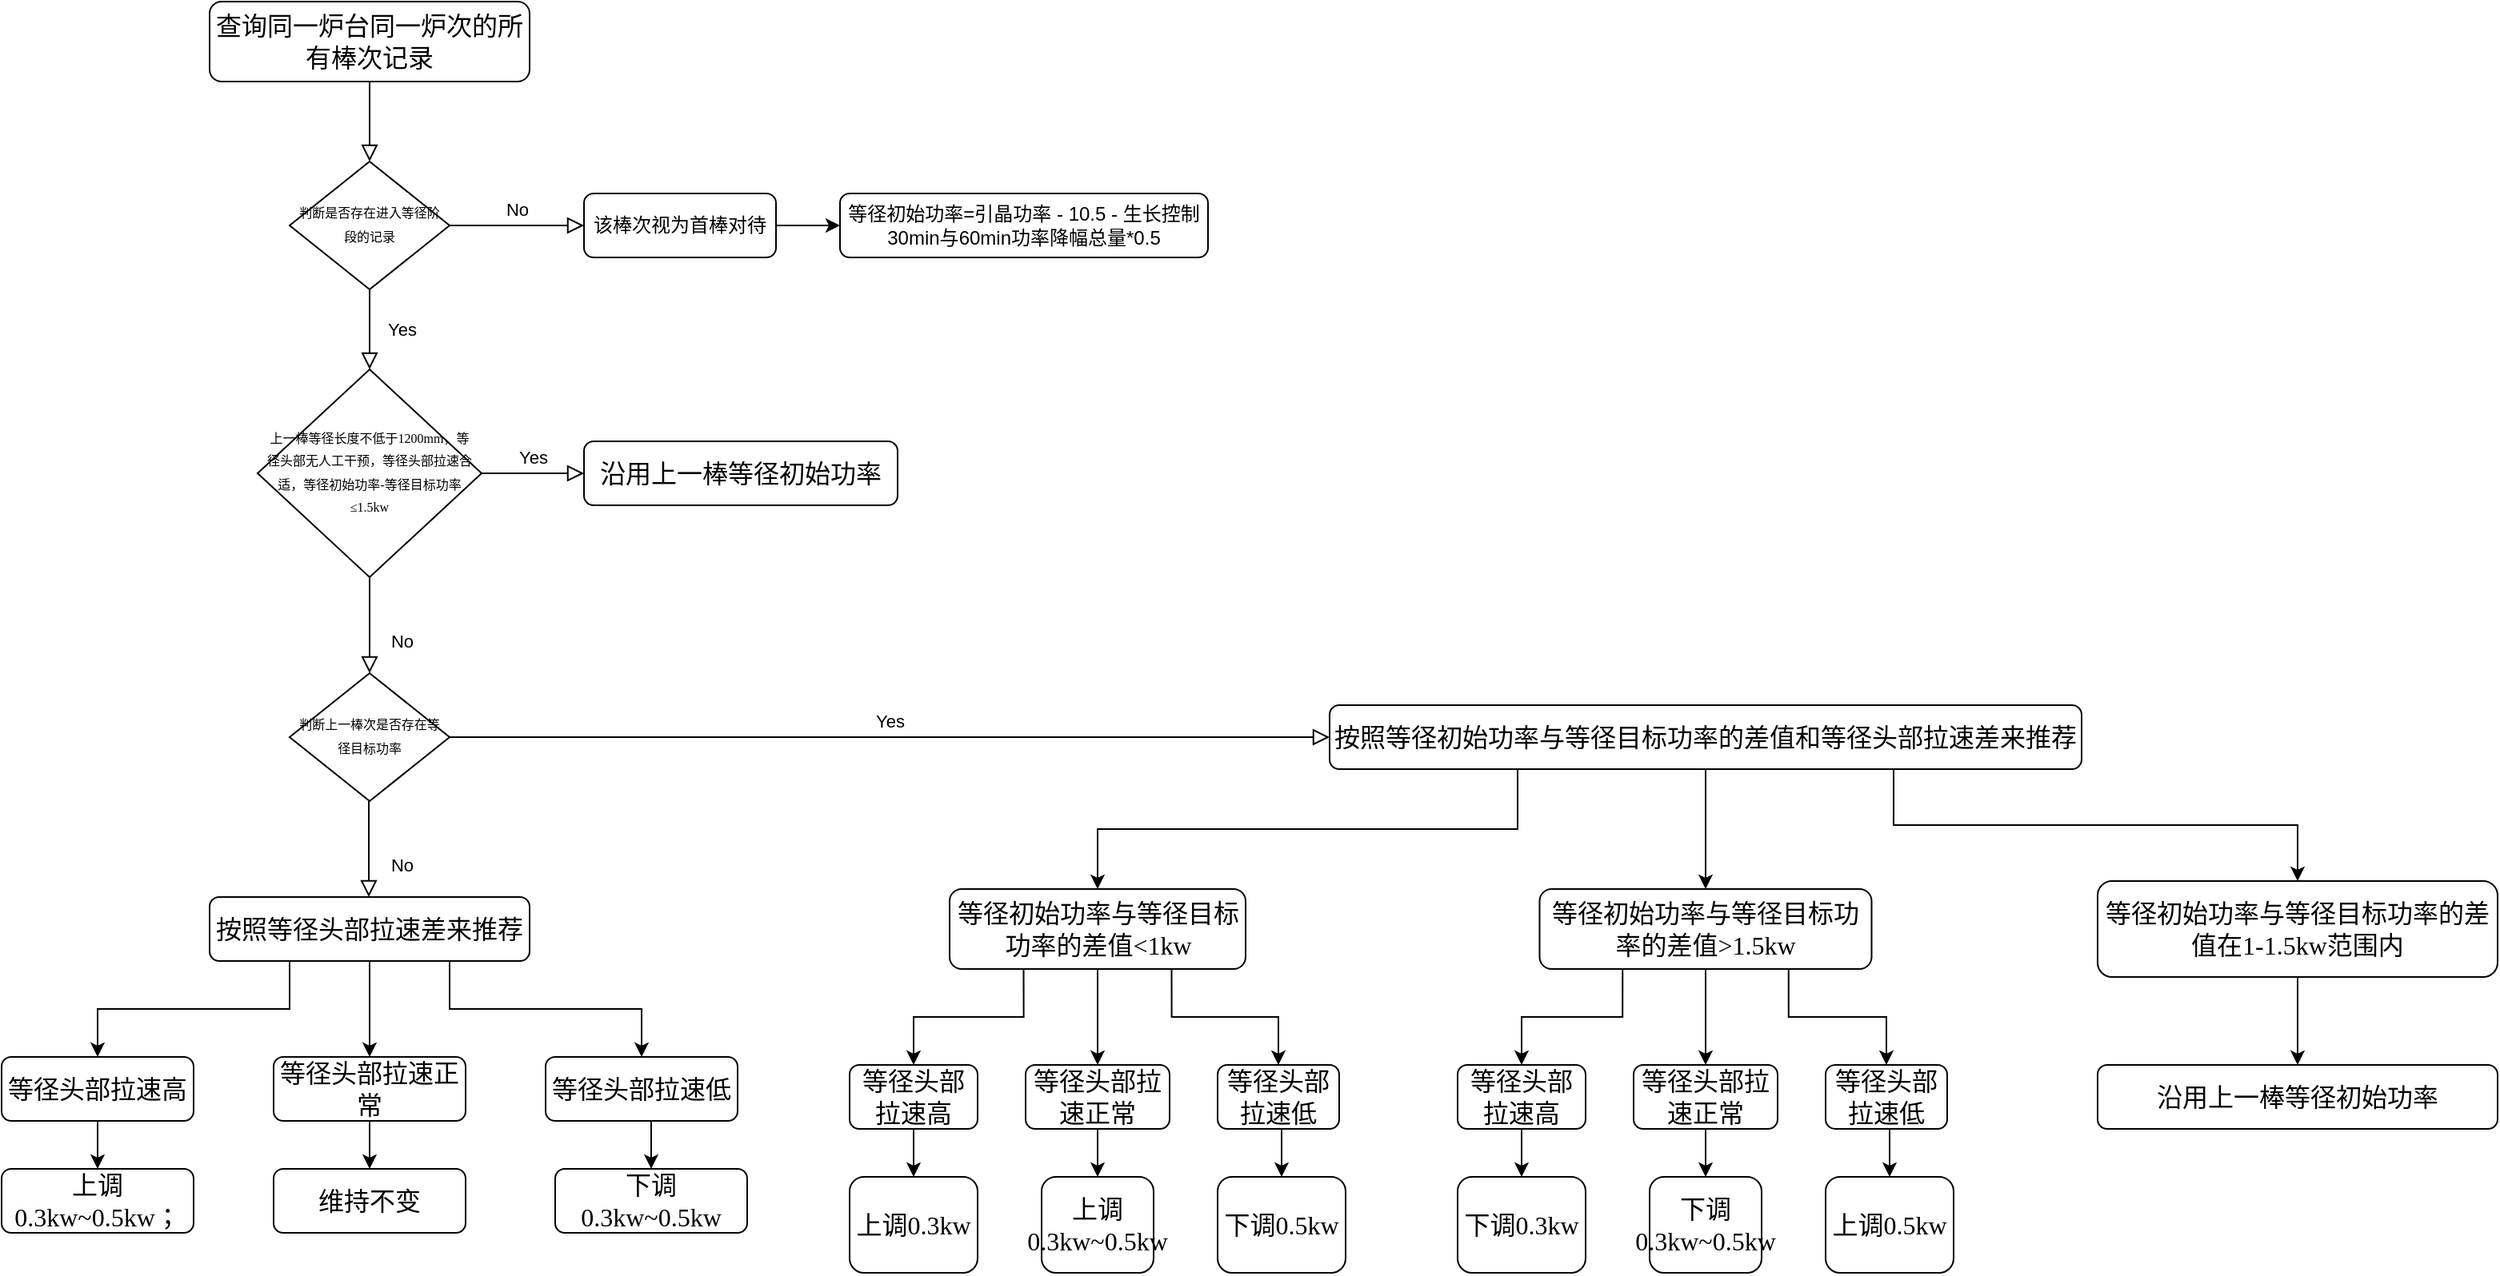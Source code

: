 <mxfile version="26.0.16" pages="2">
  <diagram id="C5RBs43oDa-KdzZeNtuy" name="Page-1">
    <mxGraphModel dx="1847" dy="413" grid="1" gridSize="10" guides="1" tooltips="1" connect="1" arrows="1" fold="1" page="1" pageScale="1" pageWidth="827" pageHeight="1169" math="0" shadow="0">
      <root>
        <mxCell id="WIyWlLk6GJQsqaUBKTNV-0" />
        <mxCell id="WIyWlLk6GJQsqaUBKTNV-1" parent="WIyWlLk6GJQsqaUBKTNV-0" />
        <mxCell id="WIyWlLk6GJQsqaUBKTNV-2" value="" style="rounded=0;html=1;jettySize=auto;orthogonalLoop=1;fontSize=11;endArrow=block;endFill=0;endSize=8;strokeWidth=1;shadow=0;labelBackgroundColor=none;edgeStyle=orthogonalEdgeStyle;" parent="WIyWlLk6GJQsqaUBKTNV-1" source="WIyWlLk6GJQsqaUBKTNV-3" target="WIyWlLk6GJQsqaUBKTNV-6" edge="1">
          <mxGeometry relative="1" as="geometry" />
        </mxCell>
        <mxCell id="WIyWlLk6GJQsqaUBKTNV-3" value="&lt;div&gt;&lt;font style=&quot;font-size: 16px;&quot;&gt;&lt;span style=&quot;font-family: 宋体;&quot;&gt;查询同一炉台同一炉次的所有棒次&lt;/span&gt;&lt;span style=&quot;font-family: 宋体; background-color: transparent; color: light-dark(rgb(0, 0, 0), rgb(255, 255, 255));&quot;&gt;记录&lt;/span&gt;&lt;/font&gt;&lt;/div&gt;" style="rounded=1;whiteSpace=wrap;html=1;fontSize=12;glass=0;strokeWidth=1;shadow=0;" parent="WIyWlLk6GJQsqaUBKTNV-1" vertex="1">
          <mxGeometry x="120" y="70" width="200" height="50" as="geometry" />
        </mxCell>
        <mxCell id="WIyWlLk6GJQsqaUBKTNV-4" value="Yes" style="rounded=0;html=1;jettySize=auto;orthogonalLoop=1;fontSize=11;endArrow=block;endFill=0;endSize=8;strokeWidth=1;shadow=0;labelBackgroundColor=none;edgeStyle=orthogonalEdgeStyle;" parent="WIyWlLk6GJQsqaUBKTNV-1" source="WIyWlLk6GJQsqaUBKTNV-6" target="WIyWlLk6GJQsqaUBKTNV-10" edge="1">
          <mxGeometry y="20" relative="1" as="geometry">
            <mxPoint as="offset" />
          </mxGeometry>
        </mxCell>
        <mxCell id="WIyWlLk6GJQsqaUBKTNV-5" value="No" style="edgeStyle=orthogonalEdgeStyle;rounded=0;html=1;jettySize=auto;orthogonalLoop=1;fontSize=11;endArrow=block;endFill=0;endSize=8;strokeWidth=1;shadow=0;labelBackgroundColor=none;" parent="WIyWlLk6GJQsqaUBKTNV-1" source="WIyWlLk6GJQsqaUBKTNV-6" target="WIyWlLk6GJQsqaUBKTNV-7" edge="1">
          <mxGeometry y="10" relative="1" as="geometry">
            <mxPoint as="offset" />
          </mxGeometry>
        </mxCell>
        <mxCell id="WIyWlLk6GJQsqaUBKTNV-6" value="&lt;div&gt;&lt;span style=&quot;font-size: 5.985pt; font-family: 微软雅黑;&quot;&gt;判断是否存在进入等径阶段的记录&lt;/span&gt;&lt;/div&gt;" style="rhombus;whiteSpace=wrap;html=1;shadow=0;fontFamily=Helvetica;fontSize=12;align=center;strokeWidth=1;spacing=6;spacingTop=-4;" parent="WIyWlLk6GJQsqaUBKTNV-1" vertex="1">
          <mxGeometry x="170" y="170" width="100" height="80" as="geometry" />
        </mxCell>
        <mxCell id="scHQXzsTCI6xC4jmWrjH-1" style="edgeStyle=orthogonalEdgeStyle;rounded=0;orthogonalLoop=1;jettySize=auto;html=1;exitX=1;exitY=0.5;exitDx=0;exitDy=0;entryX=0;entryY=0.5;entryDx=0;entryDy=0;" parent="WIyWlLk6GJQsqaUBKTNV-1" source="WIyWlLk6GJQsqaUBKTNV-7" target="scHQXzsTCI6xC4jmWrjH-0" edge="1">
          <mxGeometry relative="1" as="geometry" />
        </mxCell>
        <mxCell id="WIyWlLk6GJQsqaUBKTNV-7" value="该棒次视为首棒对待" style="rounded=1;whiteSpace=wrap;html=1;fontSize=12;glass=0;strokeWidth=1;shadow=0;" parent="WIyWlLk6GJQsqaUBKTNV-1" vertex="1">
          <mxGeometry x="354" y="190" width="120" height="40" as="geometry" />
        </mxCell>
        <mxCell id="WIyWlLk6GJQsqaUBKTNV-8" value="No" style="rounded=0;html=1;jettySize=auto;orthogonalLoop=1;fontSize=11;endArrow=block;endFill=0;endSize=8;strokeWidth=1;shadow=0;labelBackgroundColor=none;edgeStyle=orthogonalEdgeStyle;" parent="WIyWlLk6GJQsqaUBKTNV-1" source="WIyWlLk6GJQsqaUBKTNV-10" edge="1">
          <mxGeometry x="0.333" y="20" relative="1" as="geometry">
            <mxPoint as="offset" />
            <mxPoint x="220" y="490" as="targetPoint" />
          </mxGeometry>
        </mxCell>
        <mxCell id="WIyWlLk6GJQsqaUBKTNV-9" value="Yes" style="edgeStyle=orthogonalEdgeStyle;rounded=0;html=1;jettySize=auto;orthogonalLoop=1;fontSize=11;endArrow=block;endFill=0;endSize=8;strokeWidth=1;shadow=0;labelBackgroundColor=none;" parent="WIyWlLk6GJQsqaUBKTNV-1" source="WIyWlLk6GJQsqaUBKTNV-10" target="WIyWlLk6GJQsqaUBKTNV-12" edge="1">
          <mxGeometry y="10" relative="1" as="geometry">
            <mxPoint as="offset" />
          </mxGeometry>
        </mxCell>
        <mxCell id="WIyWlLk6GJQsqaUBKTNV-10" value="&lt;p class=&quot;MsoNormal&quot;&gt;&lt;font style=&quot;font-size: 8px;&quot;&gt;&lt;span style=&quot;font-family: 宋体;&quot;&gt;&lt;font style=&quot;&quot; face=&quot;宋体&quot;&gt;上一棒等径长度不低于&lt;/font&gt;&lt;font style=&quot;&quot; face=&quot;Calibri&quot;&gt;1200mm&lt;/font&gt;&lt;font style=&quot;&quot; face=&quot;宋体&quot;&gt;，等径头部无人工干预，&lt;/font&gt;&lt;/span&gt;&lt;span style=&quot;font-family: 宋体;&quot;&gt;等径头部拉速合适，等径初始功率&lt;/span&gt;&lt;span style=&quot;font-family: Calibri;&quot;&gt;-&lt;/span&gt;&lt;span style=&quot;font-family: 宋体;&quot;&gt;等径&lt;/span&gt;&lt;span style=&quot;font-family: 宋体;&quot;&gt;目标&lt;/span&gt;&lt;span style=&quot;font-family: 宋体;&quot;&gt;&lt;font face=&quot;宋体&quot;&gt;功率&lt;/font&gt;&lt;font face=&quot;宋体&quot;&gt;≤&lt;/font&gt;&lt;/span&gt;&lt;span style=&quot;font-family: Calibri;&quot;&gt;1.5kw&lt;/span&gt;&lt;/font&gt;&lt;/p&gt;" style="rhombus;whiteSpace=wrap;html=1;shadow=0;fontFamily=Helvetica;fontSize=12;align=center;strokeWidth=1;spacing=6;spacingTop=-4;" parent="WIyWlLk6GJQsqaUBKTNV-1" vertex="1">
          <mxGeometry x="150" y="300" width="140" height="130" as="geometry" />
        </mxCell>
        <mxCell id="WIyWlLk6GJQsqaUBKTNV-12" value="&lt;p class=&quot;MsoNormal&quot;&gt;&lt;span style=&quot;mso-spacerun:&#39;yes&#39;;font-family:宋体;mso-ascii-font-family:Calibri;&lt;br/&gt;mso-hansi-font-family:Calibri;mso-bidi-font-family:&#39;Times New Roman&#39;;font-size:12.0pt;&lt;br/&gt;mso-font-kerning:1.0pt;&quot;&gt;沿用上一棒等径初始功率&lt;/span&gt;&lt;/p&gt;" style="rounded=1;whiteSpace=wrap;html=1;fontSize=12;glass=0;strokeWidth=1;shadow=0;" parent="WIyWlLk6GJQsqaUBKTNV-1" vertex="1">
          <mxGeometry x="354" y="345" width="196" height="40" as="geometry" />
        </mxCell>
        <mxCell id="scHQXzsTCI6xC4jmWrjH-0" value="等径初始功率=&lt;font style=&quot;font-size: 12px;&quot; face=&quot;Helvetica&quot;&gt;&lt;font style=&quot;background-color: transparent; color: light-dark(rgb(0, 0, 0), rgb(255, 255, 255));&quot;&gt;引晶功率&lt;/font&gt;&lt;span style=&quot;background-color: transparent; color: light-dark(rgb(0, 0, 0), rgb(255, 255, 255));&quot;&gt; &lt;/span&gt;&lt;font style=&quot;background-color: transparent; color: light-dark(rgb(0, 0, 0), rgb(255, 255, 255));&quot;&gt;- 10.5 - &lt;/font&gt;&lt;font style=&quot;background-color: transparent; color: light-dark(rgb(0, 0, 0), rgb(255, 255, 255));&quot;&gt;生长控制&lt;/font&gt;&lt;font style=&quot;background-color: transparent; color: light-dark(rgb(0, 0, 0), rgb(255, 255, 255));&quot;&gt;30min&lt;/font&gt;&lt;font style=&quot;background-color: transparent; color: light-dark(rgb(0, 0, 0), rgb(255, 255, 255));&quot;&gt;与&lt;/font&gt;&lt;font style=&quot;background-color: transparent; color: light-dark(rgb(0, 0, 0), rgb(255, 255, 255));&quot;&gt;60min&lt;/font&gt;&lt;font style=&quot;background-color: transparent; color: light-dark(rgb(0, 0, 0), rgb(255, 255, 255));&quot;&gt;功率降幅总量&lt;/font&gt;&lt;font style=&quot;background-color: transparent; color: light-dark(rgb(0, 0, 0), rgb(255, 255, 255));&quot;&gt;*0.5&lt;/font&gt;&lt;/font&gt;" style="rounded=1;whiteSpace=wrap;html=1;fontSize=12;glass=0;strokeWidth=1;shadow=0;" parent="WIyWlLk6GJQsqaUBKTNV-1" vertex="1">
          <mxGeometry x="514" y="190" width="230" height="40" as="geometry" />
        </mxCell>
        <mxCell id="scHQXzsTCI6xC4jmWrjH-2" value="&lt;div&gt;&lt;span style=&quot;font-size: 5.985pt; font-family: 微软雅黑;&quot;&gt;判断上一棒次是否存在等径目标功率&lt;/span&gt;&lt;/div&gt;" style="rhombus;whiteSpace=wrap;html=1;shadow=0;fontFamily=Helvetica;fontSize=12;align=center;strokeWidth=1;spacing=6;spacingTop=-4;" parent="WIyWlLk6GJQsqaUBKTNV-1" vertex="1">
          <mxGeometry x="170" y="490" width="100" height="80" as="geometry" />
        </mxCell>
        <mxCell id="scHQXzsTCI6xC4jmWrjH-3" value="Yes" style="edgeStyle=orthogonalEdgeStyle;rounded=0;html=1;jettySize=auto;orthogonalLoop=1;fontSize=11;endArrow=block;endFill=0;endSize=8;strokeWidth=1;shadow=0;labelBackgroundColor=none;exitX=1;exitY=0.5;exitDx=0;exitDy=0;" parent="WIyWlLk6GJQsqaUBKTNV-1" source="scHQXzsTCI6xC4jmWrjH-2" target="scHQXzsTCI6xC4jmWrjH-4" edge="1">
          <mxGeometry y="10" relative="1" as="geometry">
            <mxPoint as="offset" />
            <mxPoint x="280" y="530" as="sourcePoint" />
          </mxGeometry>
        </mxCell>
        <mxCell id="scHQXzsTCI6xC4jmWrjH-25" style="edgeStyle=orthogonalEdgeStyle;rounded=0;orthogonalLoop=1;jettySize=auto;html=1;exitX=0.25;exitY=1;exitDx=0;exitDy=0;entryX=0.5;entryY=0;entryDx=0;entryDy=0;" parent="WIyWlLk6GJQsqaUBKTNV-1" source="scHQXzsTCI6xC4jmWrjH-4" target="scHQXzsTCI6xC4jmWrjH-23" edge="1">
          <mxGeometry relative="1" as="geometry" />
        </mxCell>
        <mxCell id="scHQXzsTCI6xC4jmWrjH-26" style="edgeStyle=orthogonalEdgeStyle;rounded=0;orthogonalLoop=1;jettySize=auto;html=1;exitX=0.5;exitY=1;exitDx=0;exitDy=0;entryX=0.5;entryY=0;entryDx=0;entryDy=0;" parent="WIyWlLk6GJQsqaUBKTNV-1" source="scHQXzsTCI6xC4jmWrjH-4" target="scHQXzsTCI6xC4jmWrjH-24" edge="1">
          <mxGeometry relative="1" as="geometry" />
        </mxCell>
        <mxCell id="scHQXzsTCI6xC4jmWrjH-27" style="edgeStyle=orthogonalEdgeStyle;rounded=0;orthogonalLoop=1;jettySize=auto;html=1;exitX=0.75;exitY=1;exitDx=0;exitDy=0;entryX=0.5;entryY=0;entryDx=0;entryDy=0;" parent="WIyWlLk6GJQsqaUBKTNV-1" source="scHQXzsTCI6xC4jmWrjH-4" target="scHQXzsTCI6xC4jmWrjH-22" edge="1">
          <mxGeometry relative="1" as="geometry" />
        </mxCell>
        <mxCell id="scHQXzsTCI6xC4jmWrjH-4" value="&lt;p class=&quot;MsoNormal&quot;&gt;&lt;span style=&quot;mso-spacerun:&#39;yes&#39;;font-family:宋体;mso-ascii-font-family:Calibri;&lt;br/&gt;mso-hansi-font-family:Calibri;mso-bidi-font-family:&#39;Times New Roman&#39;;font-size:12.0pt;&lt;br/&gt;mso-font-kerning:1.0pt;&quot;&gt;按照等径初始功率与等径目标功率的差值和等径头部拉速差来推荐&lt;/span&gt;&lt;/p&gt;" style="rounded=1;whiteSpace=wrap;html=1;fontSize=12;glass=0;strokeWidth=1;shadow=0;" parent="WIyWlLk6GJQsqaUBKTNV-1" vertex="1">
          <mxGeometry x="820" y="510" width="470" height="40" as="geometry" />
        </mxCell>
        <mxCell id="scHQXzsTCI6xC4jmWrjH-5" value="No" style="rounded=0;html=1;jettySize=auto;orthogonalLoop=1;fontSize=11;endArrow=block;endFill=0;endSize=8;strokeWidth=1;shadow=0;labelBackgroundColor=none;edgeStyle=orthogonalEdgeStyle;" parent="WIyWlLk6GJQsqaUBKTNV-1" edge="1">
          <mxGeometry x="0.333" y="20" relative="1" as="geometry">
            <mxPoint as="offset" />
            <mxPoint x="219.5" y="570" as="sourcePoint" />
            <mxPoint x="219.5" y="630" as="targetPoint" />
          </mxGeometry>
        </mxCell>
        <mxCell id="scHQXzsTCI6xC4jmWrjH-12" style="edgeStyle=orthogonalEdgeStyle;rounded=0;orthogonalLoop=1;jettySize=auto;html=1;exitX=0.25;exitY=1;exitDx=0;exitDy=0;entryX=0.5;entryY=0;entryDx=0;entryDy=0;" parent="WIyWlLk6GJQsqaUBKTNV-1" source="scHQXzsTCI6xC4jmWrjH-6" target="scHQXzsTCI6xC4jmWrjH-10" edge="1">
          <mxGeometry relative="1" as="geometry" />
        </mxCell>
        <mxCell id="scHQXzsTCI6xC4jmWrjH-14" style="edgeStyle=orthogonalEdgeStyle;rounded=0;orthogonalLoop=1;jettySize=auto;html=1;exitX=0.75;exitY=1;exitDx=0;exitDy=0;entryX=0.5;entryY=0;entryDx=0;entryDy=0;" parent="WIyWlLk6GJQsqaUBKTNV-1" source="scHQXzsTCI6xC4jmWrjH-6" target="scHQXzsTCI6xC4jmWrjH-8" edge="1">
          <mxGeometry relative="1" as="geometry" />
        </mxCell>
        <mxCell id="scHQXzsTCI6xC4jmWrjH-15" style="edgeStyle=orthogonalEdgeStyle;rounded=0;orthogonalLoop=1;jettySize=auto;html=1;exitX=0.5;exitY=1;exitDx=0;exitDy=0;entryX=0.5;entryY=0;entryDx=0;entryDy=0;" parent="WIyWlLk6GJQsqaUBKTNV-1" source="scHQXzsTCI6xC4jmWrjH-6" target="scHQXzsTCI6xC4jmWrjH-11" edge="1">
          <mxGeometry relative="1" as="geometry" />
        </mxCell>
        <mxCell id="scHQXzsTCI6xC4jmWrjH-6" value="&lt;p class=&quot;MsoNormal&quot;&gt;&lt;span style=&quot;font-family: 宋体; font-size: 16px;&quot;&gt;按照等径头部拉速差来推荐&lt;/span&gt;&lt;/p&gt;" style="rounded=1;whiteSpace=wrap;html=1;fontSize=12;glass=0;strokeWidth=1;shadow=0;" parent="WIyWlLk6GJQsqaUBKTNV-1" vertex="1">
          <mxGeometry x="120" y="630" width="200" height="40" as="geometry" />
        </mxCell>
        <mxCell id="scHQXzsTCI6xC4jmWrjH-21" style="edgeStyle=orthogonalEdgeStyle;rounded=0;orthogonalLoop=1;jettySize=auto;html=1;exitX=0.5;exitY=1;exitDx=0;exitDy=0;entryX=0.5;entryY=0;entryDx=0;entryDy=0;" parent="WIyWlLk6GJQsqaUBKTNV-1" source="scHQXzsTCI6xC4jmWrjH-8" target="scHQXzsTCI6xC4jmWrjH-17" edge="1">
          <mxGeometry relative="1" as="geometry" />
        </mxCell>
        <mxCell id="scHQXzsTCI6xC4jmWrjH-8" value="&lt;p class=&quot;MsoNormal&quot;&gt;&lt;span style=&quot;mso-spacerun:&#39;yes&#39;;font-family:宋体;mso-ascii-font-family:Calibri;&lt;br/&gt;mso-hansi-font-family:Calibri;mso-bidi-font-family:&#39;Times New Roman&#39;;font-size:12.0pt;&lt;br/&gt;mso-font-kerning:1.0pt;&quot;&gt;等径头部拉速低&lt;/span&gt;&lt;/p&gt;" style="rounded=1;whiteSpace=wrap;html=1;fontSize=12;glass=0;strokeWidth=1;shadow=0;" parent="WIyWlLk6GJQsqaUBKTNV-1" vertex="1">
          <mxGeometry x="330" y="730" width="120" height="40" as="geometry" />
        </mxCell>
        <mxCell id="scHQXzsTCI6xC4jmWrjH-19" style="edgeStyle=orthogonalEdgeStyle;rounded=0;orthogonalLoop=1;jettySize=auto;html=1;exitX=0.5;exitY=1;exitDx=0;exitDy=0;entryX=0.5;entryY=0;entryDx=0;entryDy=0;" parent="WIyWlLk6GJQsqaUBKTNV-1" source="scHQXzsTCI6xC4jmWrjH-10" target="scHQXzsTCI6xC4jmWrjH-16" edge="1">
          <mxGeometry relative="1" as="geometry" />
        </mxCell>
        <mxCell id="scHQXzsTCI6xC4jmWrjH-10" value="&lt;p class=&quot;MsoNormal&quot;&gt;&lt;span style=&quot;mso-spacerun:&#39;yes&#39;;font-family:宋体;mso-ascii-font-family:Calibri;&lt;br/&gt;mso-hansi-font-family:Calibri;mso-bidi-font-family:&#39;Times New Roman&#39;;font-size:12.0pt;&lt;br/&gt;mso-font-kerning:1.0pt;&quot;&gt;等径头部拉速高&lt;/span&gt;&lt;/p&gt;" style="rounded=1;whiteSpace=wrap;html=1;fontSize=12;glass=0;strokeWidth=1;shadow=0;" parent="WIyWlLk6GJQsqaUBKTNV-1" vertex="1">
          <mxGeometry x="-10" y="730" width="120" height="40" as="geometry" />
        </mxCell>
        <mxCell id="scHQXzsTCI6xC4jmWrjH-20" style="edgeStyle=orthogonalEdgeStyle;rounded=0;orthogonalLoop=1;jettySize=auto;html=1;exitX=0.5;exitY=1;exitDx=0;exitDy=0;entryX=0.5;entryY=0;entryDx=0;entryDy=0;" parent="WIyWlLk6GJQsqaUBKTNV-1" source="scHQXzsTCI6xC4jmWrjH-11" target="scHQXzsTCI6xC4jmWrjH-18" edge="1">
          <mxGeometry relative="1" as="geometry" />
        </mxCell>
        <mxCell id="scHQXzsTCI6xC4jmWrjH-11" value="&lt;p class=&quot;MsoNormal&quot;&gt;&lt;span style=&quot;mso-spacerun:&#39;yes&#39;;font-family:宋体;mso-ascii-font-family:Calibri;&lt;br/&gt;mso-hansi-font-family:Calibri;mso-bidi-font-family:&#39;Times New Roman&#39;;font-size:12.0pt;&lt;br/&gt;mso-font-kerning:1.0pt;&quot;&gt;等径头部拉速正常&lt;/span&gt;&lt;/p&gt;" style="rounded=1;whiteSpace=wrap;html=1;fontSize=12;glass=0;strokeWidth=1;shadow=0;" parent="WIyWlLk6GJQsqaUBKTNV-1" vertex="1">
          <mxGeometry x="160" y="730" width="120" height="40" as="geometry" />
        </mxCell>
        <mxCell id="scHQXzsTCI6xC4jmWrjH-16" value="&lt;p class=&quot;MsoNormal&quot;&gt;&lt;span style=&quot;mso-spacerun:&#39;yes&#39;;font-family:宋体;mso-ascii-font-family:Calibri;&lt;br/&gt;mso-hansi-font-family:Calibri;mso-bidi-font-family:&#39;Times New Roman&#39;;font-size:12.0pt;&lt;br/&gt;mso-font-kerning:1.0pt;&quot;&gt;&lt;font face=&quot;宋体&quot;&gt;上调&lt;/font&gt;&lt;font face=&quot;Calibri&quot;&gt;0.3kw~0.5kw&lt;/font&gt;&lt;font face=&quot;宋体&quot;&gt;；&lt;/font&gt;&lt;/span&gt;&lt;/p&gt;" style="rounded=1;whiteSpace=wrap;html=1;fontSize=12;glass=0;strokeWidth=1;shadow=0;" parent="WIyWlLk6GJQsqaUBKTNV-1" vertex="1">
          <mxGeometry x="-10" y="800" width="120" height="40" as="geometry" />
        </mxCell>
        <mxCell id="scHQXzsTCI6xC4jmWrjH-17" value="&lt;p class=&quot;MsoNormal&quot;&gt;&lt;span style=&quot;mso-spacerun:&#39;yes&#39;;font-family:宋体;mso-ascii-font-family:Calibri;&lt;br/&gt;mso-hansi-font-family:Calibri;mso-bidi-font-family:&#39;Times New Roman&#39;;font-size:12.0pt;&lt;br/&gt;mso-font-kerning:1.0pt;&quot;&gt;&lt;font face=&quot;宋体&quot;&gt;下调&lt;/font&gt;&lt;font face=&quot;Calibri&quot;&gt;0.3kw~0.5kw&lt;/font&gt;&lt;/span&gt;&lt;/p&gt;" style="rounded=1;whiteSpace=wrap;html=1;fontSize=12;glass=0;strokeWidth=1;shadow=0;" parent="WIyWlLk6GJQsqaUBKTNV-1" vertex="1">
          <mxGeometry x="336" y="800" width="120" height="40" as="geometry" />
        </mxCell>
        <mxCell id="scHQXzsTCI6xC4jmWrjH-18" value="&lt;p class=&quot;MsoNormal&quot;&gt;&lt;span style=&quot;mso-spacerun:&#39;yes&#39;;font-family:宋体;mso-ascii-font-family:Calibri;&lt;br/&gt;mso-hansi-font-family:Calibri;mso-bidi-font-family:&#39;Times New Roman&#39;;font-size:12.0pt;&lt;br/&gt;mso-font-kerning:1.0pt;&quot;&gt;维持不变&lt;/span&gt;&lt;/p&gt;" style="rounded=1;whiteSpace=wrap;html=1;fontSize=12;glass=0;strokeWidth=1;shadow=0;" parent="WIyWlLk6GJQsqaUBKTNV-1" vertex="1">
          <mxGeometry x="160" y="800" width="120" height="40" as="geometry" />
        </mxCell>
        <mxCell id="scHQXzsTCI6xC4jmWrjH-64" style="edgeStyle=orthogonalEdgeStyle;rounded=0;orthogonalLoop=1;jettySize=auto;html=1;exitX=0.5;exitY=1;exitDx=0;exitDy=0;entryX=0.5;entryY=0;entryDx=0;entryDy=0;" parent="WIyWlLk6GJQsqaUBKTNV-1" source="scHQXzsTCI6xC4jmWrjH-22" edge="1">
          <mxGeometry relative="1" as="geometry">
            <mxPoint x="1425" y="735" as="targetPoint" />
          </mxGeometry>
        </mxCell>
        <mxCell id="scHQXzsTCI6xC4jmWrjH-22" value="&lt;p class=&quot;MsoNormal&quot;&gt;&lt;span style=&quot;font-family: 宋体; font-size: 16px;&quot;&gt;等径初始功率与等径目标功率的差值在1-1.5kw范围内&lt;/span&gt;&lt;/p&gt;" style="rounded=1;whiteSpace=wrap;html=1;fontSize=12;glass=0;strokeWidth=1;shadow=0;" parent="WIyWlLk6GJQsqaUBKTNV-1" vertex="1">
          <mxGeometry x="1300" y="620" width="250" height="60" as="geometry" />
        </mxCell>
        <mxCell id="scHQXzsTCI6xC4jmWrjH-56" style="edgeStyle=orthogonalEdgeStyle;rounded=0;orthogonalLoop=1;jettySize=auto;html=1;exitX=0.25;exitY=1;exitDx=0;exitDy=0;" parent="WIyWlLk6GJQsqaUBKTNV-1" source="scHQXzsTCI6xC4jmWrjH-23" target="scHQXzsTCI6xC4jmWrjH-32" edge="1">
          <mxGeometry relative="1" as="geometry" />
        </mxCell>
        <mxCell id="scHQXzsTCI6xC4jmWrjH-57" style="edgeStyle=orthogonalEdgeStyle;rounded=0;orthogonalLoop=1;jettySize=auto;html=1;exitX=0.5;exitY=1;exitDx=0;exitDy=0;entryX=0.5;entryY=0;entryDx=0;entryDy=0;" parent="WIyWlLk6GJQsqaUBKTNV-1" source="scHQXzsTCI6xC4jmWrjH-23" target="scHQXzsTCI6xC4jmWrjH-34" edge="1">
          <mxGeometry relative="1" as="geometry" />
        </mxCell>
        <mxCell id="scHQXzsTCI6xC4jmWrjH-58" style="edgeStyle=orthogonalEdgeStyle;rounded=0;orthogonalLoop=1;jettySize=auto;html=1;exitX=0.75;exitY=1;exitDx=0;exitDy=0;" parent="WIyWlLk6GJQsqaUBKTNV-1" source="scHQXzsTCI6xC4jmWrjH-23" target="scHQXzsTCI6xC4jmWrjH-30" edge="1">
          <mxGeometry relative="1" as="geometry" />
        </mxCell>
        <mxCell id="scHQXzsTCI6xC4jmWrjH-23" value="&lt;p class=&quot;MsoNormal&quot;&gt;&lt;span style=&quot;font-family: 宋体; font-size: 16px;&quot;&gt;等径初始功率与等径目标功率的差值&amp;lt;1kw&lt;/span&gt;&lt;/p&gt;" style="rounded=1;whiteSpace=wrap;html=1;fontSize=12;glass=0;strokeWidth=1;shadow=0;" parent="WIyWlLk6GJQsqaUBKTNV-1" vertex="1">
          <mxGeometry x="582.5" y="625" width="185" height="50" as="geometry" />
        </mxCell>
        <mxCell id="scHQXzsTCI6xC4jmWrjH-60" style="edgeStyle=orthogonalEdgeStyle;rounded=0;orthogonalLoop=1;jettySize=auto;html=1;exitX=0.25;exitY=1;exitDx=0;exitDy=0;entryX=0.5;entryY=0;entryDx=0;entryDy=0;" parent="WIyWlLk6GJQsqaUBKTNV-1" source="scHQXzsTCI6xC4jmWrjH-24" target="scHQXzsTCI6xC4jmWrjH-41" edge="1">
          <mxGeometry relative="1" as="geometry" />
        </mxCell>
        <mxCell id="scHQXzsTCI6xC4jmWrjH-61" style="edgeStyle=orthogonalEdgeStyle;rounded=0;orthogonalLoop=1;jettySize=auto;html=1;exitX=0.5;exitY=1;exitDx=0;exitDy=0;entryX=0.5;entryY=0;entryDx=0;entryDy=0;" parent="WIyWlLk6GJQsqaUBKTNV-1" source="scHQXzsTCI6xC4jmWrjH-24" target="scHQXzsTCI6xC4jmWrjH-43" edge="1">
          <mxGeometry relative="1" as="geometry" />
        </mxCell>
        <mxCell id="scHQXzsTCI6xC4jmWrjH-62" style="edgeStyle=orthogonalEdgeStyle;rounded=0;orthogonalLoop=1;jettySize=auto;html=1;exitX=0.75;exitY=1;exitDx=0;exitDy=0;entryX=0.5;entryY=0;entryDx=0;entryDy=0;" parent="WIyWlLk6GJQsqaUBKTNV-1" source="scHQXzsTCI6xC4jmWrjH-24" target="scHQXzsTCI6xC4jmWrjH-39" edge="1">
          <mxGeometry relative="1" as="geometry" />
        </mxCell>
        <mxCell id="scHQXzsTCI6xC4jmWrjH-24" value="&lt;p class=&quot;MsoNormal&quot;&gt;&lt;span style=&quot;font-family: 宋体; font-size: 16px;&quot;&gt;等径初始功率与等径目标功率的差值&amp;gt;1.5kw&lt;/span&gt;&lt;/p&gt;" style="rounded=1;whiteSpace=wrap;html=1;fontSize=12;glass=0;strokeWidth=1;shadow=0;" parent="WIyWlLk6GJQsqaUBKTNV-1" vertex="1">
          <mxGeometry x="951.25" y="625" width="207.5" height="50" as="geometry" />
        </mxCell>
        <mxCell id="scHQXzsTCI6xC4jmWrjH-29" style="edgeStyle=orthogonalEdgeStyle;rounded=0;orthogonalLoop=1;jettySize=auto;html=1;exitX=0.5;exitY=1;exitDx=0;exitDy=0;entryX=0.5;entryY=0;entryDx=0;entryDy=0;" parent="WIyWlLk6GJQsqaUBKTNV-1" source="scHQXzsTCI6xC4jmWrjH-30" target="scHQXzsTCI6xC4jmWrjH-36" edge="1">
          <mxGeometry relative="1" as="geometry" />
        </mxCell>
        <mxCell id="scHQXzsTCI6xC4jmWrjH-30" value="&lt;p class=&quot;MsoNormal&quot;&gt;&lt;span style=&quot;mso-spacerun:&#39;yes&#39;;font-family:宋体;mso-ascii-font-family:Calibri;&lt;br/&gt;mso-hansi-font-family:Calibri;mso-bidi-font-family:&#39;Times New Roman&#39;;font-size:12.0pt;&lt;br/&gt;mso-font-kerning:1.0pt;&quot;&gt;等径头部拉速低&lt;/span&gt;&lt;/p&gt;" style="rounded=1;whiteSpace=wrap;html=1;fontSize=12;glass=0;strokeWidth=1;shadow=0;" parent="WIyWlLk6GJQsqaUBKTNV-1" vertex="1">
          <mxGeometry x="750" y="735" width="76" height="40" as="geometry" />
        </mxCell>
        <mxCell id="scHQXzsTCI6xC4jmWrjH-31" style="edgeStyle=orthogonalEdgeStyle;rounded=0;orthogonalLoop=1;jettySize=auto;html=1;exitX=0.5;exitY=1;exitDx=0;exitDy=0;entryX=0.5;entryY=0;entryDx=0;entryDy=0;" parent="WIyWlLk6GJQsqaUBKTNV-1" source="scHQXzsTCI6xC4jmWrjH-32" target="scHQXzsTCI6xC4jmWrjH-35" edge="1">
          <mxGeometry relative="1" as="geometry" />
        </mxCell>
        <mxCell id="scHQXzsTCI6xC4jmWrjH-32" value="&lt;p class=&quot;MsoNormal&quot;&gt;&lt;span style=&quot;mso-spacerun:&#39;yes&#39;;font-family:宋体;mso-ascii-font-family:Calibri;&lt;br/&gt;mso-hansi-font-family:Calibri;mso-bidi-font-family:&#39;Times New Roman&#39;;font-size:12.0pt;&lt;br/&gt;mso-font-kerning:1.0pt;&quot;&gt;等径头部拉速高&lt;/span&gt;&lt;/p&gt;" style="rounded=1;whiteSpace=wrap;html=1;fontSize=12;glass=0;strokeWidth=1;shadow=0;" parent="WIyWlLk6GJQsqaUBKTNV-1" vertex="1">
          <mxGeometry x="520" y="735" width="80" height="40" as="geometry" />
        </mxCell>
        <mxCell id="scHQXzsTCI6xC4jmWrjH-33" style="edgeStyle=orthogonalEdgeStyle;rounded=0;orthogonalLoop=1;jettySize=auto;html=1;exitX=0.5;exitY=1;exitDx=0;exitDy=0;entryX=0.5;entryY=0;entryDx=0;entryDy=0;" parent="WIyWlLk6GJQsqaUBKTNV-1" source="scHQXzsTCI6xC4jmWrjH-34" target="scHQXzsTCI6xC4jmWrjH-37" edge="1">
          <mxGeometry relative="1" as="geometry" />
        </mxCell>
        <mxCell id="scHQXzsTCI6xC4jmWrjH-34" value="&lt;p class=&quot;MsoNormal&quot;&gt;&lt;span style=&quot;mso-spacerun:&#39;yes&#39;;font-family:宋体;mso-ascii-font-family:Calibri;&lt;br/&gt;mso-hansi-font-family:Calibri;mso-bidi-font-family:&#39;Times New Roman&#39;;font-size:12.0pt;&lt;br/&gt;mso-font-kerning:1.0pt;&quot;&gt;等径头部拉速正常&lt;/span&gt;&lt;/p&gt;" style="rounded=1;whiteSpace=wrap;html=1;fontSize=12;glass=0;strokeWidth=1;shadow=0;" parent="WIyWlLk6GJQsqaUBKTNV-1" vertex="1">
          <mxGeometry x="630" y="735" width="90" height="40" as="geometry" />
        </mxCell>
        <mxCell id="scHQXzsTCI6xC4jmWrjH-35" value="&lt;p class=&quot;MsoNormal&quot;&gt;&lt;span style=&quot;mso-spacerun:&#39;yes&#39;;font-family:宋体;mso-ascii-font-family:Calibri;&lt;br/&gt;mso-hansi-font-family:Calibri;mso-bidi-font-family:&#39;Times New Roman&#39;;font-size:12.0pt;&lt;br/&gt;mso-font-kerning:1.0pt;&quot;&gt;&lt;font face=&quot;宋体&quot;&gt;上调&lt;/font&gt;&lt;font face=&quot;Calibri&quot;&gt;0.3kw&lt;/font&gt;&lt;/span&gt;&lt;/p&gt;" style="rounded=1;whiteSpace=wrap;html=1;fontSize=12;glass=0;strokeWidth=1;shadow=0;" parent="WIyWlLk6GJQsqaUBKTNV-1" vertex="1">
          <mxGeometry x="520" y="805" width="80" height="60" as="geometry" />
        </mxCell>
        <mxCell id="scHQXzsTCI6xC4jmWrjH-36" value="&lt;p class=&quot;MsoNormal&quot;&gt;&lt;span style=&quot;mso-spacerun:&#39;yes&#39;;font-family:宋体;mso-ascii-font-family:Calibri;&lt;br/&gt;mso-hansi-font-family:Calibri;mso-bidi-font-family:&#39;Times New Roman&#39;;font-size:12.0pt;&lt;br/&gt;mso-font-kerning:1.0pt;&quot;&gt;&lt;font face=&quot;宋体&quot;&gt;下调&lt;/font&gt;&lt;font face=&quot;Calibri&quot;&gt;0.5kw&lt;/font&gt;&lt;/span&gt;&lt;/p&gt;" style="rounded=1;whiteSpace=wrap;html=1;fontSize=12;glass=0;strokeWidth=1;shadow=0;" parent="WIyWlLk6GJQsqaUBKTNV-1" vertex="1">
          <mxGeometry x="750" y="805" width="80" height="60" as="geometry" />
        </mxCell>
        <mxCell id="scHQXzsTCI6xC4jmWrjH-37" value="&lt;p class=&quot;MsoNormal&quot;&gt;&lt;font style=&quot;font-family: 宋体; font-size: 16px;&quot; face=&quot;宋体&quot;&gt;上调&lt;/font&gt;&lt;font style=&quot;font-size: 16px;&quot; face=&quot;Calibri&quot;&gt;0.3kw~0.5kw&lt;/font&gt;&lt;/p&gt;" style="rounded=1;whiteSpace=wrap;html=1;fontSize=12;glass=0;strokeWidth=1;shadow=0;" parent="WIyWlLk6GJQsqaUBKTNV-1" vertex="1">
          <mxGeometry x="640" y="805" width="70" height="60" as="geometry" />
        </mxCell>
        <mxCell id="scHQXzsTCI6xC4jmWrjH-38" style="edgeStyle=orthogonalEdgeStyle;rounded=0;orthogonalLoop=1;jettySize=auto;html=1;exitX=0.5;exitY=1;exitDx=0;exitDy=0;entryX=0.5;entryY=0;entryDx=0;entryDy=0;" parent="WIyWlLk6GJQsqaUBKTNV-1" source="scHQXzsTCI6xC4jmWrjH-39" target="scHQXzsTCI6xC4jmWrjH-45" edge="1">
          <mxGeometry relative="1" as="geometry" />
        </mxCell>
        <mxCell id="scHQXzsTCI6xC4jmWrjH-39" value="&lt;p class=&quot;MsoNormal&quot;&gt;&lt;span style=&quot;mso-spacerun:&#39;yes&#39;;font-family:宋体;mso-ascii-font-family:Calibri;&lt;br/&gt;mso-hansi-font-family:Calibri;mso-bidi-font-family:&#39;Times New Roman&#39;;font-size:12.0pt;&lt;br/&gt;mso-font-kerning:1.0pt;&quot;&gt;等径头部拉速低&lt;/span&gt;&lt;/p&gt;" style="rounded=1;whiteSpace=wrap;html=1;fontSize=12;glass=0;strokeWidth=1;shadow=0;" parent="WIyWlLk6GJQsqaUBKTNV-1" vertex="1">
          <mxGeometry x="1130" y="735" width="76" height="40" as="geometry" />
        </mxCell>
        <mxCell id="scHQXzsTCI6xC4jmWrjH-40" style="edgeStyle=orthogonalEdgeStyle;rounded=0;orthogonalLoop=1;jettySize=auto;html=1;exitX=0.5;exitY=1;exitDx=0;exitDy=0;entryX=0.5;entryY=0;entryDx=0;entryDy=0;" parent="WIyWlLk6GJQsqaUBKTNV-1" source="scHQXzsTCI6xC4jmWrjH-41" target="scHQXzsTCI6xC4jmWrjH-44" edge="1">
          <mxGeometry relative="1" as="geometry" />
        </mxCell>
        <mxCell id="scHQXzsTCI6xC4jmWrjH-41" value="&lt;p class=&quot;MsoNormal&quot;&gt;&lt;span style=&quot;mso-spacerun:&#39;yes&#39;;font-family:宋体;mso-ascii-font-family:Calibri;&lt;br/&gt;mso-hansi-font-family:Calibri;mso-bidi-font-family:&#39;Times New Roman&#39;;font-size:12.0pt;&lt;br/&gt;mso-font-kerning:1.0pt;&quot;&gt;等径头部拉速高&lt;/span&gt;&lt;/p&gt;" style="rounded=1;whiteSpace=wrap;html=1;fontSize=12;glass=0;strokeWidth=1;shadow=0;" parent="WIyWlLk6GJQsqaUBKTNV-1" vertex="1">
          <mxGeometry x="900" y="735" width="80" height="40" as="geometry" />
        </mxCell>
        <mxCell id="scHQXzsTCI6xC4jmWrjH-42" style="edgeStyle=orthogonalEdgeStyle;rounded=0;orthogonalLoop=1;jettySize=auto;html=1;exitX=0.5;exitY=1;exitDx=0;exitDy=0;entryX=0.5;entryY=0;entryDx=0;entryDy=0;" parent="WIyWlLk6GJQsqaUBKTNV-1" source="scHQXzsTCI6xC4jmWrjH-43" target="scHQXzsTCI6xC4jmWrjH-46" edge="1">
          <mxGeometry relative="1" as="geometry" />
        </mxCell>
        <mxCell id="scHQXzsTCI6xC4jmWrjH-43" value="&lt;p class=&quot;MsoNormal&quot;&gt;&lt;span style=&quot;mso-spacerun:&#39;yes&#39;;font-family:宋体;mso-ascii-font-family:Calibri;&lt;br/&gt;mso-hansi-font-family:Calibri;mso-bidi-font-family:&#39;Times New Roman&#39;;font-size:12.0pt;&lt;br/&gt;mso-font-kerning:1.0pt;&quot;&gt;等径头部拉速正常&lt;/span&gt;&lt;/p&gt;" style="rounded=1;whiteSpace=wrap;html=1;fontSize=12;glass=0;strokeWidth=1;shadow=0;" parent="WIyWlLk6GJQsqaUBKTNV-1" vertex="1">
          <mxGeometry x="1010" y="735" width="90" height="40" as="geometry" />
        </mxCell>
        <mxCell id="scHQXzsTCI6xC4jmWrjH-44" value="&lt;p class=&quot;MsoNormal&quot;&gt;&lt;span style=&quot;mso-spacerun:&#39;yes&#39;;font-family:宋体;mso-ascii-font-family:Calibri;&lt;br/&gt;mso-hansi-font-family:Calibri;mso-bidi-font-family:&#39;Times New Roman&#39;;font-size:12.0pt;&lt;br/&gt;mso-font-kerning:1.0pt;&quot;&gt;&lt;font face=&quot;宋体&quot;&gt;下调&lt;/font&gt;&lt;font face=&quot;Calibri&quot;&gt;0.3kw&lt;/font&gt;&lt;/span&gt;&lt;/p&gt;" style="rounded=1;whiteSpace=wrap;html=1;fontSize=12;glass=0;strokeWidth=1;shadow=0;" parent="WIyWlLk6GJQsqaUBKTNV-1" vertex="1">
          <mxGeometry x="900" y="805" width="80" height="60" as="geometry" />
        </mxCell>
        <mxCell id="scHQXzsTCI6xC4jmWrjH-45" value="&lt;p class=&quot;MsoNormal&quot;&gt;&lt;span style=&quot;mso-spacerun:&#39;yes&#39;;font-family:宋体;mso-ascii-font-family:Calibri;&lt;br/&gt;mso-hansi-font-family:Calibri;mso-bidi-font-family:&#39;Times New Roman&#39;;font-size:12.0pt;&lt;br/&gt;mso-font-kerning:1.0pt;&quot;&gt;&lt;font face=&quot;宋体&quot;&gt;上调&lt;/font&gt;&lt;font face=&quot;Calibri&quot;&gt;0.5kw&lt;/font&gt;&lt;/span&gt;&lt;/p&gt;" style="rounded=1;whiteSpace=wrap;html=1;fontSize=12;glass=0;strokeWidth=1;shadow=0;" parent="WIyWlLk6GJQsqaUBKTNV-1" vertex="1">
          <mxGeometry x="1130" y="805" width="80" height="60" as="geometry" />
        </mxCell>
        <mxCell id="scHQXzsTCI6xC4jmWrjH-46" value="&lt;p class=&quot;MsoNormal&quot;&gt;&lt;font style=&quot;font-family: 宋体; font-size: 16px;&quot; face=&quot;宋体&quot;&gt;下调&lt;/font&gt;&lt;font style=&quot;font-size: 16px;&quot; face=&quot;Calibri&quot;&gt;0.3kw~0.5kw&lt;/font&gt;&lt;/p&gt;" style="rounded=1;whiteSpace=wrap;html=1;fontSize=12;glass=0;strokeWidth=1;shadow=0;" parent="WIyWlLk6GJQsqaUBKTNV-1" vertex="1">
          <mxGeometry x="1020" y="805" width="70" height="60" as="geometry" />
        </mxCell>
        <mxCell id="scHQXzsTCI6xC4jmWrjH-66" value="&lt;p class=&quot;MsoNormal&quot;&gt;&lt;span style=&quot;mso-spacerun:&#39;yes&#39;;font-family:宋体;mso-ascii-font-family:Calibri;&lt;br/&gt;mso-hansi-font-family:Calibri;mso-bidi-font-family:&#39;Times New Roman&#39;;font-size:12.0pt;&lt;br/&gt;mso-font-kerning:1.0pt;&quot;&gt;沿用上一棒等径初始功率&lt;/span&gt;&lt;/p&gt;" style="rounded=1;whiteSpace=wrap;html=1;fontSize=12;glass=0;strokeWidth=1;shadow=0;" parent="WIyWlLk6GJQsqaUBKTNV-1" vertex="1">
          <mxGeometry x="1300" y="735" width="250" height="40" as="geometry" />
        </mxCell>
      </root>
    </mxGraphModel>
  </diagram>
  <diagram id="S2dzTAonJzJfrGQwMQra" name="第 2 页">
    <mxGraphModel dx="1020" dy="413" grid="1" gridSize="10" guides="1" tooltips="1" connect="1" arrows="1" fold="1" page="1" pageScale="1" pageWidth="827" pageHeight="1169" math="0" shadow="0">
      <root>
        <mxCell id="0" />
        <mxCell id="1" parent="0" />
        <mxCell id="RI1xDXKbPfE3X7WMu_uA-64" style="edgeStyle=orthogonalEdgeStyle;rounded=0;orthogonalLoop=1;jettySize=auto;html=1;exitX=0.5;exitY=1;exitDx=0;exitDy=0;entryX=0.5;entryY=0;entryDx=0;entryDy=0;" edge="1" parent="1" source="RI1xDXKbPfE3X7WMu_uA-2" target="RI1xDXKbPfE3X7WMu_uA-42">
          <mxGeometry relative="1" as="geometry" />
        </mxCell>
        <mxCell id="RI1xDXKbPfE3X7WMu_uA-66" style="edgeStyle=orthogonalEdgeStyle;rounded=0;orthogonalLoop=1;jettySize=auto;html=1;exitX=0.25;exitY=1;exitDx=0;exitDy=0;entryX=0.5;entryY=0;entryDx=0;entryDy=0;" edge="1" parent="1" source="RI1xDXKbPfE3X7WMu_uA-2" target="RI1xDXKbPfE3X7WMu_uA-38">
          <mxGeometry relative="1" as="geometry" />
        </mxCell>
        <mxCell id="RI1xDXKbPfE3X7WMu_uA-2" value="&lt;p class=&quot;MsoNormal&quot;&gt;&lt;span style=&quot;mso-spacerun:&#39;yes&#39;;font-family:宋体;mso-ascii-font-family:Calibri;&lt;br/&gt;mso-hansi-font-family:Calibri;mso-bidi-font-family:&#39;Times New Roman&#39;;font-size:12.0pt;&lt;br/&gt;mso-font-kerning:1.0pt;&quot;&gt;&lt;font face=&quot;宋体&quot;&gt;计算&lt;/font&gt;&lt;font face=&quot;Calibri&quot;&gt;100、200、300、400、500mm&lt;/font&gt;&lt;font face=&quot;宋体&quot;&gt;等径拉速差均值与（-6，-2）&lt;/font&gt;&lt;font face=&quot;宋体&quot;&gt;的偏差值，形成列表&lt;/font&gt;&lt;/span&gt;&lt;/p&gt;" style="rounded=1;whiteSpace=wrap;html=1;fontSize=12;glass=0;strokeWidth=1;shadow=0;" vertex="1" parent="1">
          <mxGeometry x="525" y="460" width="230" height="70" as="geometry" />
        </mxCell>
        <mxCell id="RI1xDXKbPfE3X7WMu_uA-79" style="edgeStyle=orthogonalEdgeStyle;rounded=0;orthogonalLoop=1;jettySize=auto;html=1;exitX=0.25;exitY=1;exitDx=0;exitDy=0;entryX=0.5;entryY=0;entryDx=0;entryDy=0;" edge="1" parent="1" source="RI1xDXKbPfE3X7WMu_uA-34" target="RI1xDXKbPfE3X7WMu_uA-70">
          <mxGeometry relative="1" as="geometry" />
        </mxCell>
        <mxCell id="RI1xDXKbPfE3X7WMu_uA-81" style="edgeStyle=orthogonalEdgeStyle;rounded=0;orthogonalLoop=1;jettySize=auto;html=1;exitX=0.75;exitY=1;exitDx=0;exitDy=0;entryX=0.5;entryY=0;entryDx=0;entryDy=0;" edge="1" parent="1" source="RI1xDXKbPfE3X7WMu_uA-34" target="RI1xDXKbPfE3X7WMu_uA-68">
          <mxGeometry relative="1" as="geometry" />
        </mxCell>
        <mxCell id="RI1xDXKbPfE3X7WMu_uA-34" value="&lt;p class=&quot;MsoNormal&quot;&gt;&lt;span style=&quot;mso-spacerun:&#39;yes&#39;;font-family:宋体;mso-ascii-font-family:Calibri;&lt;br/&gt;mso-hansi-font-family:Calibri;mso-bidi-font-family:&#39;Times New Roman&#39;;font-size:12.0pt;&lt;br/&gt;mso-font-kerning:1.0pt;&quot;&gt;列表中的数值有正和负时&lt;/span&gt;&lt;/p&gt;" style="rounded=1;whiteSpace=wrap;html=1;fontSize=12;glass=0;strokeWidth=1;shadow=0;" vertex="1" parent="1">
          <mxGeometry x="885" y="620" width="315" height="60" as="geometry" />
        </mxCell>
        <mxCell id="RI1xDXKbPfE3X7WMu_uA-35" style="edgeStyle=orthogonalEdgeStyle;rounded=0;orthogonalLoop=1;jettySize=auto;html=1;exitX=0.25;exitY=1;exitDx=0;exitDy=0;" edge="1" parent="1" source="RI1xDXKbPfE3X7WMu_uA-38" target="RI1xDXKbPfE3X7WMu_uA-46">
          <mxGeometry relative="1" as="geometry" />
        </mxCell>
        <mxCell id="RI1xDXKbPfE3X7WMu_uA-37" style="edgeStyle=orthogonalEdgeStyle;rounded=0;orthogonalLoop=1;jettySize=auto;html=1;exitX=0.75;exitY=1;exitDx=0;exitDy=0;" edge="1" parent="1" source="RI1xDXKbPfE3X7WMu_uA-38" target="RI1xDXKbPfE3X7WMu_uA-44">
          <mxGeometry relative="1" as="geometry" />
        </mxCell>
        <mxCell id="RI1xDXKbPfE3X7WMu_uA-38" value="&lt;p class=&quot;MsoNormal&quot;&gt;&lt;span style=&quot;mso-spacerun:&#39;yes&#39;;font-family:宋体;mso-ascii-font-family:Calibri;&lt;br/&gt;mso-hansi-font-family:Calibri;mso-bidi-font-family:&#39;Times New Roman&#39;;font-size:12.0pt;&lt;br/&gt;mso-font-kerning:1.0pt;&quot;&gt;&lt;font face=&quot;宋体&quot;&gt;列表中的数值均为正或&lt;/font&gt;&lt;font face=&quot;Calibri&quot;&gt;0&lt;/font&gt;&lt;font face=&quot;宋体&quot;&gt;时&lt;/font&gt;&lt;/span&gt;&lt;/p&gt;" style="rounded=1;whiteSpace=wrap;html=1;fontSize=12;glass=0;strokeWidth=1;shadow=0;" vertex="1" parent="1">
          <mxGeometry x="167.5" y="620" width="185" height="50" as="geometry" />
        </mxCell>
        <mxCell id="RI1xDXKbPfE3X7WMu_uA-39" style="edgeStyle=orthogonalEdgeStyle;rounded=0;orthogonalLoop=1;jettySize=auto;html=1;exitX=0.25;exitY=1;exitDx=0;exitDy=0;entryX=0.5;entryY=0;entryDx=0;entryDy=0;" edge="1" parent="1" source="RI1xDXKbPfE3X7WMu_uA-42" target="RI1xDXKbPfE3X7WMu_uA-55">
          <mxGeometry relative="1" as="geometry" />
        </mxCell>
        <mxCell id="RI1xDXKbPfE3X7WMu_uA-41" style="edgeStyle=orthogonalEdgeStyle;rounded=0;orthogonalLoop=1;jettySize=auto;html=1;exitX=0.75;exitY=1;exitDx=0;exitDy=0;entryX=0.5;entryY=0;entryDx=0;entryDy=0;" edge="1" parent="1" source="RI1xDXKbPfE3X7WMu_uA-42" target="RI1xDXKbPfE3X7WMu_uA-53">
          <mxGeometry relative="1" as="geometry" />
        </mxCell>
        <mxCell id="RI1xDXKbPfE3X7WMu_uA-42" value="&lt;p class=&quot;MsoNormal&quot;&gt;&lt;span style=&quot;mso-spacerun:&#39;yes&#39;;font-family:宋体;mso-ascii-font-family:Calibri;&lt;br/&gt;mso-hansi-font-family:Calibri;mso-bidi-font-family:&#39;Times New Roman&#39;;font-size:12.0pt;&lt;br/&gt;mso-font-kerning:1.0pt;&quot;&gt;&lt;font face=&quot;宋体&quot;&gt;列表中的数值均为负或&lt;/font&gt;&lt;font face=&quot;Calibri&quot;&gt;0&lt;/font&gt;&lt;font face=&quot;宋体&quot;&gt;时&lt;/font&gt;&lt;/span&gt;&lt;/p&gt;" style="rounded=1;whiteSpace=wrap;html=1;fontSize=12;glass=0;strokeWidth=1;shadow=0;" vertex="1" parent="1">
          <mxGeometry x="536.25" y="625" width="207.5" height="50" as="geometry" />
        </mxCell>
        <mxCell id="RI1xDXKbPfE3X7WMu_uA-43" style="edgeStyle=orthogonalEdgeStyle;rounded=0;orthogonalLoop=1;jettySize=auto;html=1;exitX=0.5;exitY=1;exitDx=0;exitDy=0;entryX=0.5;entryY=0;entryDx=0;entryDy=0;" edge="1" parent="1" source="RI1xDXKbPfE3X7WMu_uA-44" target="RI1xDXKbPfE3X7WMu_uA-50">
          <mxGeometry relative="1" as="geometry" />
        </mxCell>
        <mxCell id="RI1xDXKbPfE3X7WMu_uA-44" value="&lt;p class=&quot;MsoNormal&quot;&gt;&lt;font style=&quot;font-family: 宋体; font-size: 16px;&quot; face=&quot;宋体&quot;&gt;列表中的总值小于等于列表个数&lt;/font&gt;&lt;font style=&quot;font-size: 16px;&quot; face=&quot;Calibri&quot;&gt;*2&lt;/font&gt;&lt;/p&gt;" style="rounded=1;whiteSpace=wrap;html=1;fontSize=12;glass=0;strokeWidth=1;shadow=0;" vertex="1" parent="1">
          <mxGeometry x="280" y="735" width="150" height="40" as="geometry" />
        </mxCell>
        <mxCell id="RI1xDXKbPfE3X7WMu_uA-45" style="edgeStyle=orthogonalEdgeStyle;rounded=0;orthogonalLoop=1;jettySize=auto;html=1;exitX=0.5;exitY=1;exitDx=0;exitDy=0;entryX=0.5;entryY=0;entryDx=0;entryDy=0;" edge="1" parent="1" source="RI1xDXKbPfE3X7WMu_uA-46" target="RI1xDXKbPfE3X7WMu_uA-49">
          <mxGeometry relative="1" as="geometry" />
        </mxCell>
        <mxCell id="RI1xDXKbPfE3X7WMu_uA-46" value="&lt;p class=&quot;MsoNormal&quot;&gt;&lt;span style=&quot;mso-spacerun:&#39;yes&#39;;font-family:宋体;mso-ascii-font-family:Calibri;&lt;br/&gt;mso-hansi-font-family:Calibri;mso-bidi-font-family:&#39;Times New Roman&#39;;font-size:12.0pt;&lt;br/&gt;mso-font-kerning:1.0pt;&quot;&gt;&lt;font face=&quot;宋体&quot;&gt;列表中的总值大于列表个数&lt;/font&gt;&lt;font face=&quot;Calibri&quot;&gt;*2&lt;/font&gt;&lt;/span&gt;&lt;/p&gt;" style="rounded=1;whiteSpace=wrap;html=1;fontSize=12;glass=0;strokeWidth=1;shadow=0;" vertex="1" parent="1">
          <mxGeometry x="90" y="735" width="140" height="40" as="geometry" />
        </mxCell>
        <mxCell id="RI1xDXKbPfE3X7WMu_uA-49" value="&lt;p class=&quot;MsoNormal&quot;&gt;&lt;span style=&quot;mso-spacerun:&#39;yes&#39;;font-family:宋体;mso-ascii-font-family:Calibri;&lt;br/&gt;mso-hansi-font-family:Calibri;mso-bidi-font-family:&#39;Times New Roman&#39;;font-size:12.0pt;&lt;br/&gt;mso-font-kerning:1.0pt;&quot;&gt;等径头部拉速高&lt;/span&gt;&lt;/p&gt;" style="rounded=1;whiteSpace=wrap;html=1;fontSize=12;glass=0;strokeWidth=1;shadow=0;" vertex="1" parent="1">
          <mxGeometry x="90" y="805" width="140" height="45" as="geometry" />
        </mxCell>
        <mxCell id="RI1xDXKbPfE3X7WMu_uA-50" value="&lt;p class=&quot;MsoNormal&quot;&gt;&lt;span style=&quot;mso-spacerun:&#39;yes&#39;;font-family:宋体;mso-ascii-font-family:Calibri;&lt;br/&gt;mso-hansi-font-family:Calibri;mso-bidi-font-family:&#39;Times New Roman&#39;;font-size:12.0pt;&lt;br/&gt;mso-font-kerning:1.0pt;&quot;&gt;等径头部拉速正常&lt;/span&gt;&lt;/p&gt;" style="rounded=1;whiteSpace=wrap;html=1;fontSize=12;glass=0;strokeWidth=1;shadow=0;" vertex="1" parent="1">
          <mxGeometry x="280" y="805" width="150" height="45" as="geometry" />
        </mxCell>
        <mxCell id="RI1xDXKbPfE3X7WMu_uA-52" style="edgeStyle=orthogonalEdgeStyle;rounded=0;orthogonalLoop=1;jettySize=auto;html=1;exitX=0.5;exitY=1;exitDx=0;exitDy=0;entryX=0.5;entryY=0;entryDx=0;entryDy=0;" edge="1" parent="1" source="RI1xDXKbPfE3X7WMu_uA-53" target="RI1xDXKbPfE3X7WMu_uA-59">
          <mxGeometry relative="1" as="geometry" />
        </mxCell>
        <mxCell id="RI1xDXKbPfE3X7WMu_uA-53" value="&lt;p class=&quot;MsoNormal&quot;&gt;&lt;font style=&quot;font-family: 宋体; font-size: 16px;&quot; face=&quot;宋体&quot;&gt;列表中的总值大于等于列表个数&lt;/font&gt;&lt;font style=&quot;font-size: 16px;&quot; face=&quot;Calibri&quot;&gt;*-2&lt;/font&gt;&lt;/p&gt;" style="rounded=1;whiteSpace=wrap;html=1;fontSize=12;glass=0;strokeWidth=1;shadow=0;" vertex="1" parent="1">
          <mxGeometry x="670" y="737.5" width="140" height="40" as="geometry" />
        </mxCell>
        <mxCell id="RI1xDXKbPfE3X7WMu_uA-54" style="edgeStyle=orthogonalEdgeStyle;rounded=0;orthogonalLoop=1;jettySize=auto;html=1;exitX=0.5;exitY=1;exitDx=0;exitDy=0;entryX=0.5;entryY=0;entryDx=0;entryDy=0;" edge="1" parent="1" source="RI1xDXKbPfE3X7WMu_uA-55" target="RI1xDXKbPfE3X7WMu_uA-58">
          <mxGeometry relative="1" as="geometry" />
        </mxCell>
        <mxCell id="RI1xDXKbPfE3X7WMu_uA-55" value="&lt;p class=&quot;MsoNormal&quot;&gt;&lt;font style=&quot;font-family: 宋体; font-size: 16px;&quot; face=&quot;宋体&quot;&gt;列表中的总值小于列表个数&lt;/font&gt;&lt;font style=&quot;font-size: 16px;&quot; face=&quot;Calibri&quot;&gt;*-2&lt;/font&gt;&lt;/p&gt;" style="rounded=1;whiteSpace=wrap;html=1;fontSize=12;glass=0;strokeWidth=1;shadow=0;" vertex="1" parent="1">
          <mxGeometry x="490" y="740" width="127.5" height="35" as="geometry" />
        </mxCell>
        <mxCell id="RI1xDXKbPfE3X7WMu_uA-58" value="&lt;p class=&quot;MsoNormal&quot;&gt;&lt;span style=&quot;mso-spacerun:&#39;yes&#39;;font-family:宋体;mso-ascii-font-family:Calibri;&lt;br/&gt;mso-hansi-font-family:Calibri;mso-bidi-font-family:&#39;Times New Roman&#39;;font-size:12.0pt;&lt;br/&gt;mso-font-kerning:1.0pt;&quot;&gt;等径头部拉速低&lt;/span&gt;&lt;/p&gt;" style="rounded=1;whiteSpace=wrap;html=1;fontSize=12;glass=0;strokeWidth=1;shadow=0;" vertex="1" parent="1">
          <mxGeometry x="493.75" y="805" width="120" height="45" as="geometry" />
        </mxCell>
        <mxCell id="RI1xDXKbPfE3X7WMu_uA-59" value="&lt;p class=&quot;MsoNormal&quot;&gt;&lt;span style=&quot;font-family: 宋体; font-size: 16px;&quot;&gt;等径头部拉速正常&lt;/span&gt;&lt;/p&gt;" style="rounded=1;whiteSpace=wrap;html=1;fontSize=12;glass=0;strokeWidth=1;shadow=0;" vertex="1" parent="1">
          <mxGeometry x="670" y="805" width="140" height="45" as="geometry" />
        </mxCell>
        <mxCell id="RI1xDXKbPfE3X7WMu_uA-65" style="edgeStyle=orthogonalEdgeStyle;rounded=0;orthogonalLoop=1;jettySize=auto;html=1;exitX=0.75;exitY=1;exitDx=0;exitDy=0;entryX=0.476;entryY=-0.006;entryDx=0;entryDy=0;entryPerimeter=0;" edge="1" parent="1" source="RI1xDXKbPfE3X7WMu_uA-2" target="RI1xDXKbPfE3X7WMu_uA-34">
          <mxGeometry relative="1" as="geometry" />
        </mxCell>
        <mxCell id="RI1xDXKbPfE3X7WMu_uA-67" style="edgeStyle=orthogonalEdgeStyle;rounded=0;orthogonalLoop=1;jettySize=auto;html=1;exitX=0.5;exitY=1;exitDx=0;exitDy=0;entryX=0.5;entryY=0;entryDx=0;entryDy=0;" edge="1" parent="1" source="RI1xDXKbPfE3X7WMu_uA-68" target="RI1xDXKbPfE3X7WMu_uA-72">
          <mxGeometry relative="1" as="geometry" />
        </mxCell>
        <mxCell id="RI1xDXKbPfE3X7WMu_uA-68" value="&lt;p class=&quot;MsoNormal&quot;&gt;&lt;font style=&quot;font-family: 宋体; font-size: 16px;&quot; face=&quot;宋体&quot;&gt;列表中的总值小于&lt;/font&gt;&lt;font style=&quot;font-size: 16px;&quot; face=&quot;Calibri&quot;&gt;-2&lt;/font&gt;&lt;/p&gt;" style="rounded=1;whiteSpace=wrap;html=1;fontSize=12;glass=0;strokeWidth=1;shadow=0;" vertex="1" parent="1">
          <mxGeometry x="1190" y="735" width="150" height="45" as="geometry" />
        </mxCell>
        <mxCell id="RI1xDXKbPfE3X7WMu_uA-69" style="edgeStyle=orthogonalEdgeStyle;rounded=0;orthogonalLoop=1;jettySize=auto;html=1;exitX=0.5;exitY=1;exitDx=0;exitDy=0;entryX=0.5;entryY=0;entryDx=0;entryDy=0;" edge="1" parent="1" source="RI1xDXKbPfE3X7WMu_uA-70" target="RI1xDXKbPfE3X7WMu_uA-71">
          <mxGeometry relative="1" as="geometry" />
        </mxCell>
        <mxCell id="RI1xDXKbPfE3X7WMu_uA-70" value="&lt;p class=&quot;MsoNormal&quot;&gt;&lt;font style=&quot;font-family: 宋体; font-size: 16px;&quot; face=&quot;宋体&quot;&gt;列表中的总值大于2&lt;/font&gt;&lt;/p&gt;" style="rounded=1;whiteSpace=wrap;html=1;fontSize=12;glass=0;strokeWidth=1;shadow=0;" vertex="1" parent="1">
          <mxGeometry x="850" y="740" width="145" height="40" as="geometry" />
        </mxCell>
        <mxCell id="RI1xDXKbPfE3X7WMu_uA-71" value="&lt;p class=&quot;MsoNormal&quot;&gt;&lt;span style=&quot;mso-spacerun:&#39;yes&#39;;font-family:宋体;mso-ascii-font-family:Calibri;&lt;br/&gt;mso-hansi-font-family:Calibri;mso-bidi-font-family:&#39;Times New Roman&#39;;font-size:12.0pt;&lt;br/&gt;mso-font-kerning:1.0pt;&quot;&gt;等径头部拉速低&lt;/span&gt;&lt;/p&gt;" style="rounded=1;whiteSpace=wrap;html=1;fontSize=12;glass=0;strokeWidth=1;shadow=0;" vertex="1" parent="1">
          <mxGeometry x="850" y="805" width="150" height="45" as="geometry" />
        </mxCell>
        <mxCell id="RI1xDXKbPfE3X7WMu_uA-72" value="&lt;p class=&quot;MsoNormal&quot;&gt;&lt;span style=&quot;font-family: 宋体; font-size: 16px;&quot;&gt;等径头部拉速低&lt;/span&gt;&lt;/p&gt;" style="rounded=1;whiteSpace=wrap;html=1;fontSize=12;glass=0;strokeWidth=1;shadow=0;" vertex="1" parent="1">
          <mxGeometry x="1190" y="805" width="150" height="45" as="geometry" />
        </mxCell>
        <mxCell id="RI1xDXKbPfE3X7WMu_uA-76" style="edgeStyle=orthogonalEdgeStyle;rounded=0;orthogonalLoop=1;jettySize=auto;html=1;exitX=0.5;exitY=1;exitDx=0;exitDy=0;entryX=0.5;entryY=0;entryDx=0;entryDy=0;" edge="1" parent="1" source="RI1xDXKbPfE3X7WMu_uA-77" target="RI1xDXKbPfE3X7WMu_uA-78">
          <mxGeometry relative="1" as="geometry" />
        </mxCell>
        <mxCell id="RI1xDXKbPfE3X7WMu_uA-77" value="&lt;p class=&quot;MsoNormal&quot;&gt;&lt;font style=&quot;font-family: 宋体; font-size: 16px;&quot; face=&quot;宋体&quot;&gt;列表中的总值在[-2,2]范围内&lt;/font&gt;&lt;/p&gt;" style="rounded=1;whiteSpace=wrap;html=1;fontSize=12;glass=0;strokeWidth=1;shadow=0;" vertex="1" parent="1">
          <mxGeometry x="1020" y="740" width="150" height="40" as="geometry" />
        </mxCell>
        <mxCell id="RI1xDXKbPfE3X7WMu_uA-78" value="&lt;p class=&quot;MsoNormal&quot;&gt;&lt;span style=&quot;font-family: 宋体; font-size: 16px;&quot;&gt;等径头部拉速正常&lt;/span&gt;&lt;/p&gt;" style="rounded=1;whiteSpace=wrap;html=1;fontSize=12;glass=0;strokeWidth=1;shadow=0;" vertex="1" parent="1">
          <mxGeometry x="1020" y="805" width="150" height="45" as="geometry" />
        </mxCell>
        <mxCell id="RI1xDXKbPfE3X7WMu_uA-80" style="edgeStyle=orthogonalEdgeStyle;rounded=0;orthogonalLoop=1;jettySize=auto;html=1;exitX=0.5;exitY=1;exitDx=0;exitDy=0;entryX=0.44;entryY=-0.125;entryDx=0;entryDy=0;entryPerimeter=0;" edge="1" parent="1" source="RI1xDXKbPfE3X7WMu_uA-34" target="RI1xDXKbPfE3X7WMu_uA-77">
          <mxGeometry relative="1" as="geometry" />
        </mxCell>
      </root>
    </mxGraphModel>
  </diagram>
</mxfile>
